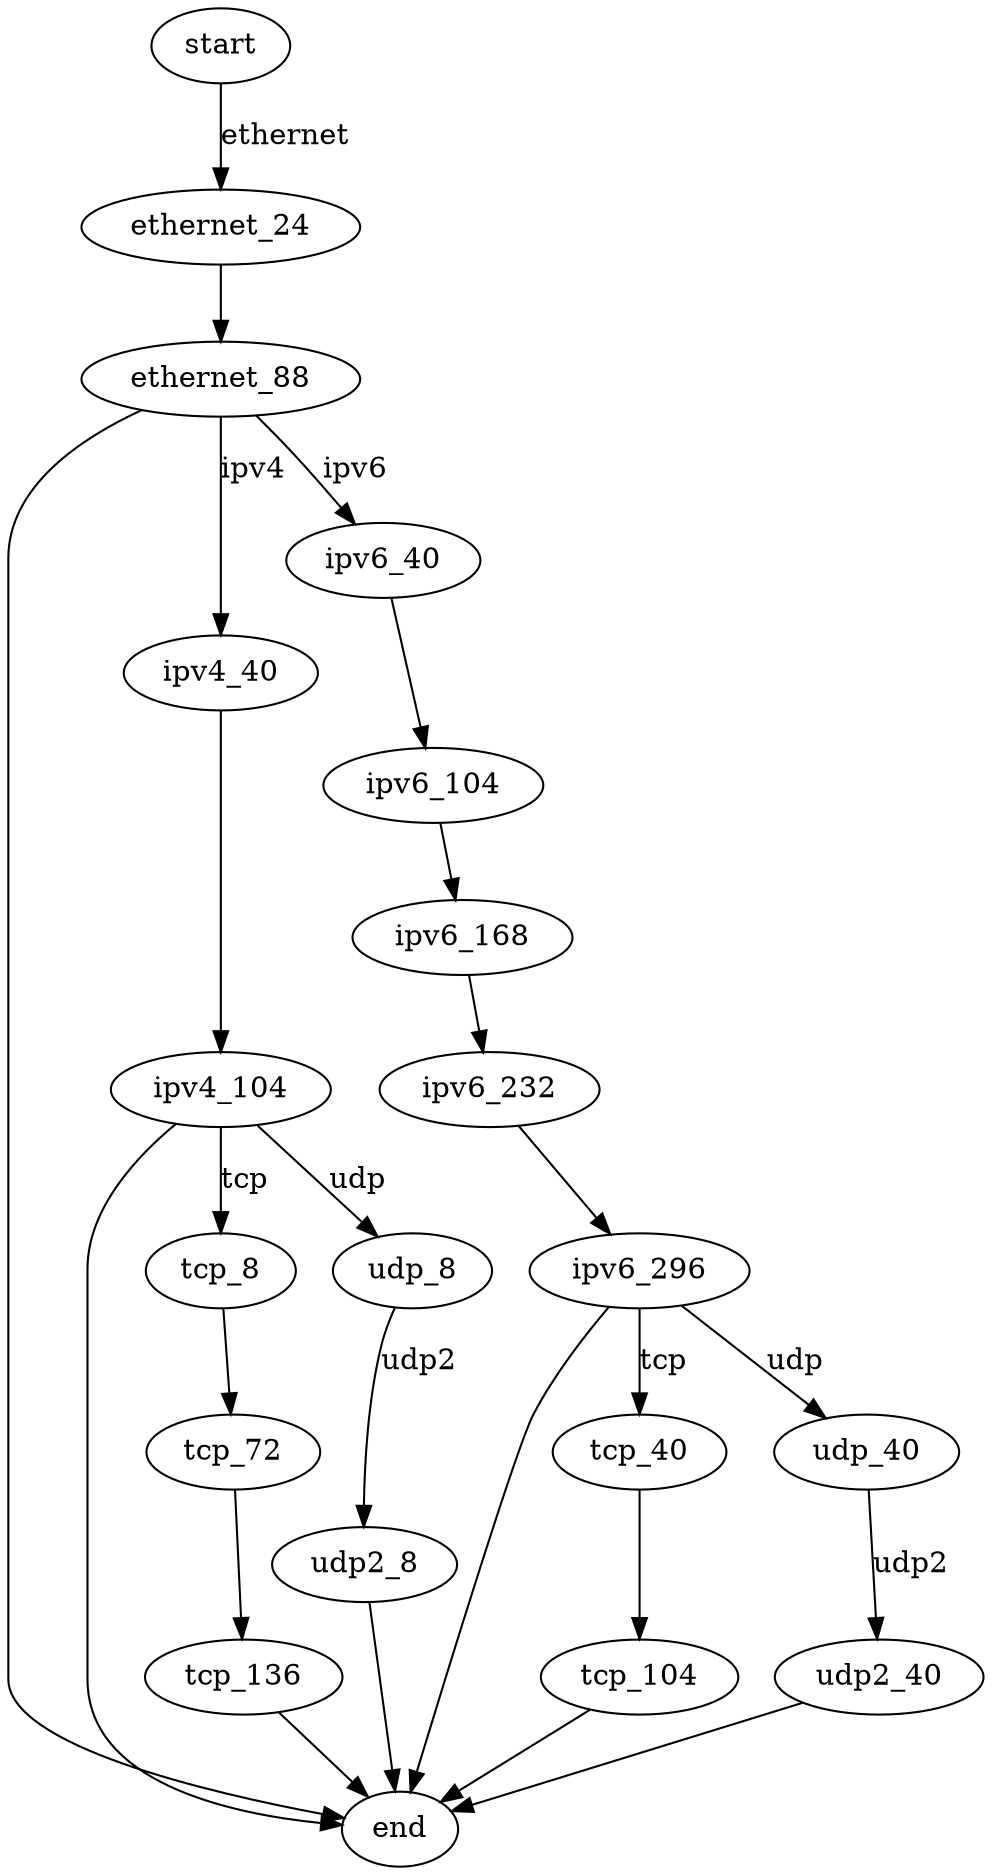 strict digraph  {
<start>;
<end>;
ethernet_24 [header=ethernet, pos="(24, 31)"];
ethernet_88 [header=ethernet, pos="(88, 95)"];
ipv4_40 [header=ipv4, pos="(40, 47)"];
ipv4_104 [header=ipv4, pos="(104, 111)"];
tcp_8 [header=tcp, pos="(8, 15)"];
tcp_72 [header=tcp, pos="(72, 79)"];
tcp_136 [header=tcp, pos="(136, 143)"];
udp_8 [header=udp, pos="(8, 15)"];
udp2_8 [header=udp2, pos="(8, 15)"];
ipv6_40 [header=ipv6, pos="(40, 47)"];
ipv6_104 [header=ipv6, pos="(104, 111)"];
ipv6_168 [header=ipv6, pos="(168, 175)"];
ipv6_232 [header=ipv6, pos="(232, 239)"];
ipv6_296 [header=ipv6, pos="(296, 303)"];
tcp_40 [header=tcp, pos="(40, 47)"];
tcp_104 [header=tcp, pos="(104, 111)"];
udp_40 [header=udp, pos="(40, 47)"];
udp2_40 [header=udp2, pos="(40, 47)"];
<start> -> ethernet_24  [label=ethernet];
ethernet_24 -> ethernet_88;
ethernet_88 -> ipv4_40  [label=ipv4];
ethernet_88 -> ipv6_40  [label=ipv6];
ethernet_88 -> <end>;
ipv4_40 -> ipv4_104;
ipv4_104 -> tcp_8  [label=tcp];
ipv4_104 -> udp_8  [label=udp];
ipv4_104 -> <end>;
tcp_8 -> tcp_72;
tcp_72 -> tcp_136;
tcp_136 -> <end>;
udp_8 -> udp2_8  [label=udp2];
udp2_8 -> <end>;
ipv6_40 -> ipv6_104;
ipv6_104 -> ipv6_168;
ipv6_168 -> ipv6_232;
ipv6_232 -> ipv6_296;
ipv6_296 -> tcp_40  [label=tcp];
ipv6_296 -> udp_40  [label=udp];
ipv6_296 -> <end>;
tcp_40 -> tcp_104;
tcp_104 -> <end>;
udp_40 -> udp2_40  [label=udp2];
udp2_40 -> <end>;
}
